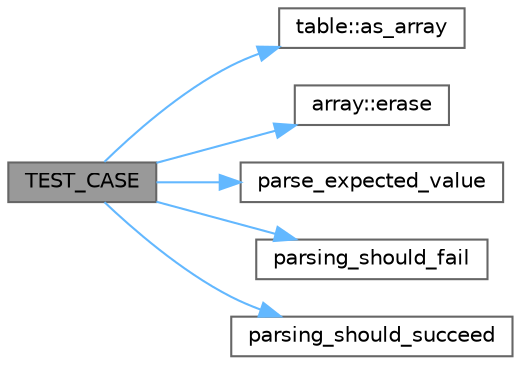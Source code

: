 digraph "TEST_CASE"
{
 // LATEX_PDF_SIZE
  bgcolor="transparent";
  edge [fontname=Helvetica,fontsize=10,labelfontname=Helvetica,labelfontsize=10];
  node [fontname=Helvetica,fontsize=10,shape=box,height=0.2,width=0.4];
  rankdir="LR";
  Node1 [id="Node000001",label="TEST_CASE",height=0.2,width=0.4,color="gray40", fillcolor="grey60", style="filled", fontcolor="black",tooltip=" "];
  Node1 -> Node2 [id="edge1_Node000001_Node000002",color="steelblue1",style="solid",tooltip=" "];
  Node2 [id="Node000002",label="table::as_array",height=0.2,width=0.4,color="grey40", fillcolor="white", style="filled",URL="$classtable.html#a55c771fd945281328d96f978c0255059",tooltip="Returns nullptr."];
  Node1 -> Node3 [id="edge2_Node000001_Node000003",color="steelblue1",style="solid",tooltip=" "];
  Node3 [id="Node000003",label="array::erase",height=0.2,width=0.4,color="grey40", fillcolor="white", style="filled",URL="$classarray.html#a546d26becf24ade8e2fea51275e076c0",tooltip="Removes the specified element from the array."];
  Node1 -> Node4 [id="edge3_Node000001_Node000004",color="steelblue1",style="solid",tooltip=" "];
  Node4 [id="Node000004",label="parse_expected_value",height=0.2,width=0.4,color="grey40", fillcolor="white", style="filled",URL="$parsing__integers_8cpp.html#a07d4c58a09f3153315cbc432ad484667",tooltip=" "];
  Node1 -> Node5 [id="edge4_Node000001_Node000005",color="steelblue1",style="solid",tooltip=" "];
  Node5 [id="Node000005",label="parsing_should_fail",height=0.2,width=0.4,color="grey40", fillcolor="white", style="filled",URL="$parsing__integers_8cpp.html#abb62ba88da287401fc9d2d45deae5d2f",tooltip=" "];
  Node1 -> Node6 [id="edge5_Node000001_Node000006",color="steelblue1",style="solid",tooltip=" "];
  Node6 [id="Node000006",label="parsing_should_succeed",height=0.2,width=0.4,color="grey40", fillcolor="white", style="filled",URL="$parsing__integers_8cpp.html#a30109695559aaf89a453d43b49e65595",tooltip=" "];
}
